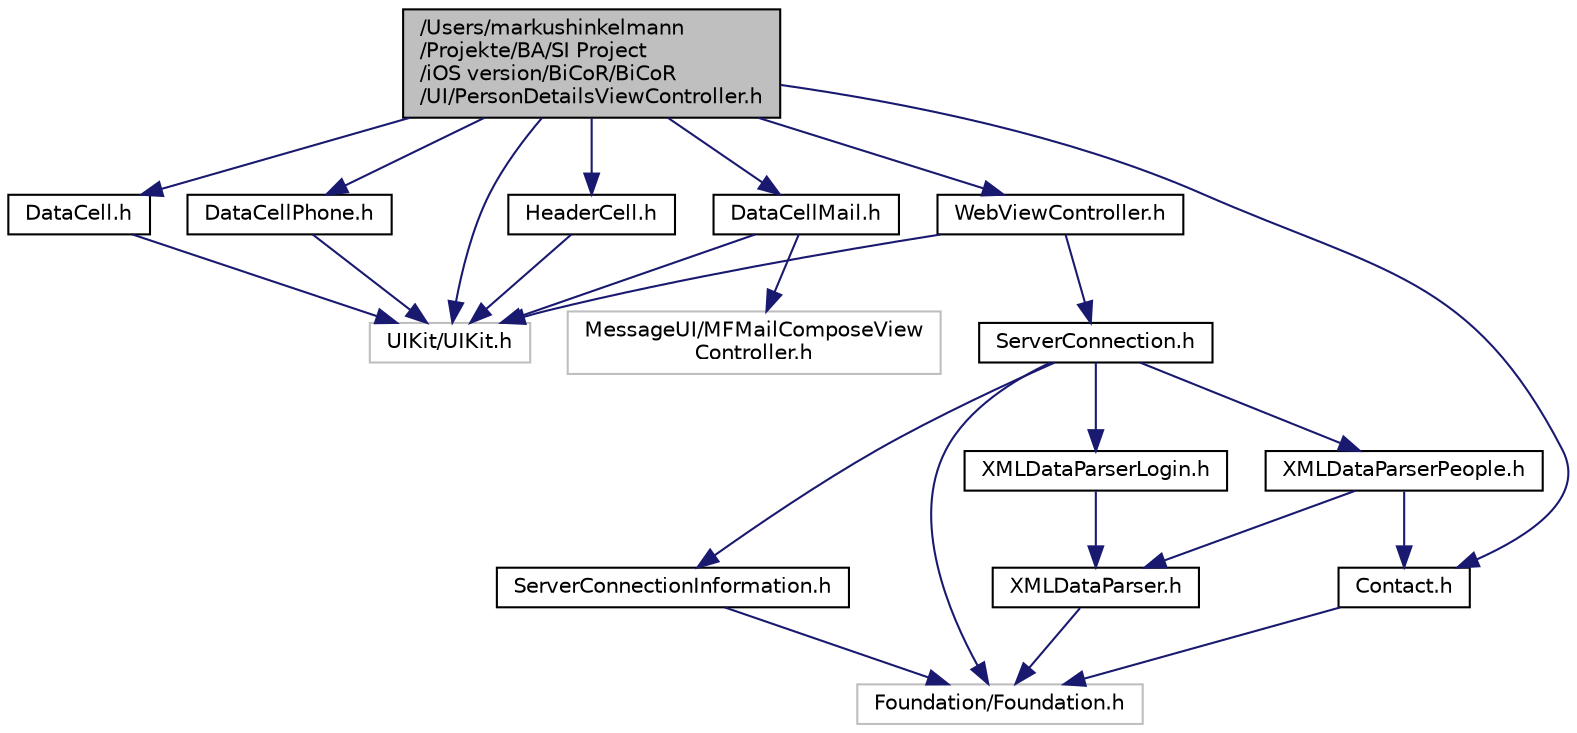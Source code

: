 digraph "/Users/markushinkelmann/Projekte/BA/SI Project/iOS version/BiCoR/BiCoR/UI/PersonDetailsViewController.h"
{
  edge [fontname="Helvetica",fontsize="10",labelfontname="Helvetica",labelfontsize="10"];
  node [fontname="Helvetica",fontsize="10",shape=record];
  Node1 [label="/Users/markushinkelmann\l/Projekte/BA/SI Project\l/iOS version/BiCoR/BiCoR\l/UI/PersonDetailsViewController.h",height=0.2,width=0.4,color="black", fillcolor="grey75", style="filled" fontcolor="black"];
  Node1 -> Node2 [color="midnightblue",fontsize="10",style="solid",fontname="Helvetica"];
  Node2 [label="UIKit/UIKit.h",height=0.2,width=0.4,color="grey75", fillcolor="white", style="filled"];
  Node1 -> Node3 [color="midnightblue",fontsize="10",style="solid",fontname="Helvetica"];
  Node3 [label="Contact.h",height=0.2,width=0.4,color="black", fillcolor="white", style="filled",URL="$_contact_8h.html"];
  Node3 -> Node4 [color="midnightblue",fontsize="10",style="solid",fontname="Helvetica"];
  Node4 [label="Foundation/Foundation.h",height=0.2,width=0.4,color="grey75", fillcolor="white", style="filled"];
  Node1 -> Node5 [color="midnightblue",fontsize="10",style="solid",fontname="Helvetica"];
  Node5 [label="HeaderCell.h",height=0.2,width=0.4,color="black", fillcolor="white", style="filled",URL="$_header_cell_8h.html"];
  Node5 -> Node2 [color="midnightblue",fontsize="10",style="solid",fontname="Helvetica"];
  Node1 -> Node6 [color="midnightblue",fontsize="10",style="solid",fontname="Helvetica"];
  Node6 [label="DataCell.h",height=0.2,width=0.4,color="black", fillcolor="white", style="filled",URL="$_data_cell_8h.html"];
  Node6 -> Node2 [color="midnightblue",fontsize="10",style="solid",fontname="Helvetica"];
  Node1 -> Node7 [color="midnightblue",fontsize="10",style="solid",fontname="Helvetica"];
  Node7 [label="DataCellMail.h",height=0.2,width=0.4,color="black", fillcolor="white", style="filled",URL="$_data_cell_mail_8h.html"];
  Node7 -> Node2 [color="midnightblue",fontsize="10",style="solid",fontname="Helvetica"];
  Node7 -> Node8 [color="midnightblue",fontsize="10",style="solid",fontname="Helvetica"];
  Node8 [label="MessageUI/MFMailComposeView\lController.h",height=0.2,width=0.4,color="grey75", fillcolor="white", style="filled"];
  Node1 -> Node9 [color="midnightblue",fontsize="10",style="solid",fontname="Helvetica"];
  Node9 [label="DataCellPhone.h",height=0.2,width=0.4,color="black", fillcolor="white", style="filled",URL="$_data_cell_phone_8h.html"];
  Node9 -> Node2 [color="midnightblue",fontsize="10",style="solid",fontname="Helvetica"];
  Node1 -> Node10 [color="midnightblue",fontsize="10",style="solid",fontname="Helvetica"];
  Node10 [label="WebViewController.h",height=0.2,width=0.4,color="black", fillcolor="white", style="filled",URL="$_web_view_controller_8h.html"];
  Node10 -> Node2 [color="midnightblue",fontsize="10",style="solid",fontname="Helvetica"];
  Node10 -> Node11 [color="midnightblue",fontsize="10",style="solid",fontname="Helvetica"];
  Node11 [label="ServerConnection.h",height=0.2,width=0.4,color="black", fillcolor="white", style="filled",URL="$_server_connection_8h.html"];
  Node11 -> Node4 [color="midnightblue",fontsize="10",style="solid",fontname="Helvetica"];
  Node11 -> Node12 [color="midnightblue",fontsize="10",style="solid",fontname="Helvetica"];
  Node12 [label="XMLDataParserPeople.h",height=0.2,width=0.4,color="black", fillcolor="white", style="filled",URL="$_x_m_l_data_parser_people_8h.html"];
  Node12 -> Node13 [color="midnightblue",fontsize="10",style="solid",fontname="Helvetica"];
  Node13 [label="XMLDataParser.h",height=0.2,width=0.4,color="black", fillcolor="white", style="filled",URL="$_x_m_l_data_parser_8h.html"];
  Node13 -> Node4 [color="midnightblue",fontsize="10",style="solid",fontname="Helvetica"];
  Node12 -> Node3 [color="midnightblue",fontsize="10",style="solid",fontname="Helvetica"];
  Node11 -> Node14 [color="midnightblue",fontsize="10",style="solid",fontname="Helvetica"];
  Node14 [label="XMLDataParserLogin.h",height=0.2,width=0.4,color="black", fillcolor="white", style="filled",URL="$_x_m_l_data_parser_login_8h.html"];
  Node14 -> Node13 [color="midnightblue",fontsize="10",style="solid",fontname="Helvetica"];
  Node11 -> Node15 [color="midnightblue",fontsize="10",style="solid",fontname="Helvetica"];
  Node15 [label="ServerConnectionInformation.h",height=0.2,width=0.4,color="black", fillcolor="white", style="filled",URL="$_server_connection_information_8h.html"];
  Node15 -> Node4 [color="midnightblue",fontsize="10",style="solid",fontname="Helvetica"];
}
